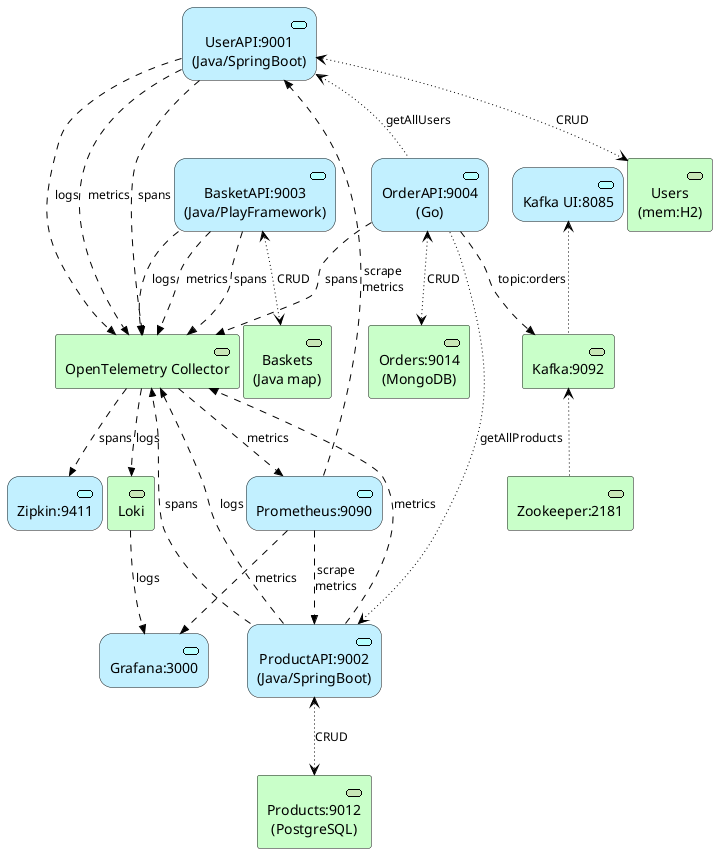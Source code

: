 @startuml Arch
skinparam nodesep 4
!include <archimate/Archimate>

archimate #Application "UserAPI:9001\n(Java/SpringBoot)" as UserAPI <<application-service>>
archimate #Application "ProductAPI:9002\n(Java/SpringBoot)" as ProductAPI <<application-service>>
archimate #Application "BasketAPI:9003\n(Java/PlayFramework)" as BasketAPI <<application-service>>
archimate #Application "OrderAPI:9004\n(Go)" as OrderAPI <<application-service>>

archimate #Technology "Users\n(mem:H2)" as UsersDB <<technology-service>>
archimate #Technology "Products:9012\n(PostgreSQL)" as ProductsDB <<technology-service>>
archimate #Technology "Baskets\n(Java map)" as BasketsDB <<technology-service>>
archimate #Technology "Orders:9014\n(MongoDB)" as OrdersDB <<technology-service>>
archimate #Technology "Kafka:9092" as Kafka <<technology-service>>
archimate #Technology "Zookeeper:2181" as Zookeeper <<technology-service>>

archimate #Application "Zipkin:9411" as Zipkin <<application-service>>
archimate #Application "Grafana:3000" as Grafana <<application-service>>
archimate #Application "Prometheus:9090" as Prometheus <<application-service>>
archimate #Application "Kafka UI:8085" as KafkaUI <<application-service>>

archimate #Technology "OpenTelemetry Collector" as OTC <<technology-service>>
archimate #Technology Loki <<technology-service>>

Rel_Access_rw(UserAPI, UsersDB, CRUD)
Rel_Access_rw(ProductAPI, ProductsDB, CRUD)
Rel_Access_rw(BasketAPI, BasketsDB, CRUD)
Rel_Access_rw(OrderAPI, OrdersDB, CRUD)

Rel_Access_r(UserAPI, OrderAPI, getAllUsers)
Rel_Access_r(ProductAPI, OrderAPI, getAllProducts)

Rel_Access_r(KafkaUI, Kafka)
Rel_Access_r(Kafka, Zookeeper)
Rel_Flow(OrderAPI, Kafka, topic:orders)

Rel_Flow(UserAPI, OTC, logs)
Rel_Flow(UserAPI, OTC, metrics)
Rel_Flow(UserAPI, OTC, spans)

Rel_Flow(ProductAPI, OTC, logs)
Rel_Flow(ProductAPI, OTC, metrics)
Rel_Flow(ProductAPI, OTC, spans)

Rel_Flow(BasketAPI, OTC, logs)
Rel_Flow(BasketAPI, OTC, metrics)
Rel_Flow(BasketAPI, OTC, spans)

Rel_Flow(OrderAPI, OTC, spans)

Rel_Flow(Prometheus, UserAPI, "scrape\nmetrics")
Rel_Flow(Prometheus, ProductAPI, "scrape\nmetrics")

Rel_Flow(OTC, Loki, logs)
Rel_Flow(Loki, Grafana, logs)
Rel_Flow(OTC, Prometheus, metrics)
Rel_Flow(Prometheus, Grafana, metrics)
Rel_Flow(OTC, Zipkin, spans)

@enduml